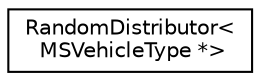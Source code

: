 digraph "Graphical Class Hierarchy"
{
  edge [fontname="Helvetica",fontsize="10",labelfontname="Helvetica",labelfontsize="10"];
  node [fontname="Helvetica",fontsize="10",shape=record];
  rankdir="LR";
  Node0 [label="RandomDistributor\<\l MSVehicleType *\>",height=0.2,width=0.4,color="black", fillcolor="white", style="filled",URL="$d5/d9b/class_random_distributor.html"];
}
